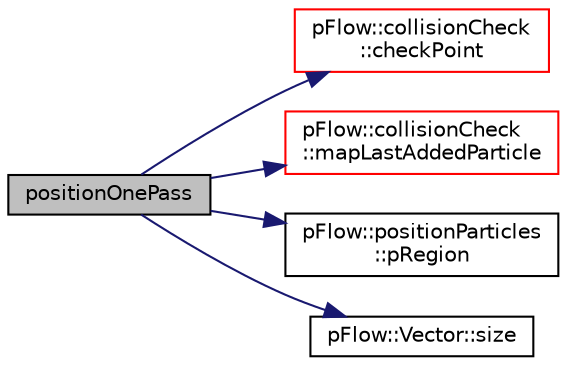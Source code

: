 digraph "positionOnePass"
{
 // LATEX_PDF_SIZE
  edge [fontname="Helvetica",fontsize="10",labelfontname="Helvetica",labelfontsize="10"];
  node [fontname="Helvetica",fontsize="10",shape=record];
  rankdir="LR";
  Node1 [label="positionOnePass",height=0.2,width=0.4,color="black", fillcolor="grey75", style="filled", fontcolor="black",tooltip=" "];
  Node1 -> Node2 [color="midnightblue",fontsize="10",style="solid",fontname="Helvetica"];
  Node2 [label="pFlow::collisionCheck\l::checkPoint",height=0.2,width=0.4,color="red", fillcolor="white", style="filled",URL="$classpFlow_1_1collisionCheck.html#ae045c0638634d8cccc75234f6effcb3e",tooltip=" "];
  Node1 -> Node10 [color="midnightblue",fontsize="10",style="solid",fontname="Helvetica"];
  Node10 [label="pFlow::collisionCheck\l::mapLastAddedParticle",height=0.2,width=0.4,color="red", fillcolor="white", style="filled",URL="$classpFlow_1_1collisionCheck.html#a6b0b7861522c40264825abb5ebce6c54",tooltip=" "];
  Node1 -> Node13 [color="midnightblue",fontsize="10",style="solid",fontname="Helvetica"];
  Node13 [label="pFlow::positionParticles\l::pRegion",height=0.2,width=0.4,color="black", fillcolor="white", style="filled",URL="$classpFlow_1_1positionParticles.html#a4291be87d5446e47eccee050394168e7",tooltip=" "];
  Node1 -> Node14 [color="midnightblue",fontsize="10",style="solid",fontname="Helvetica"];
  Node14 [label="pFlow::Vector::size",height=0.2,width=0.4,color="black", fillcolor="white", style="filled",URL="$classpFlow_1_1Vector.html#a10efdf47ffedbdc720f71c2f72b98d98",tooltip="Size of the vector."];
}
